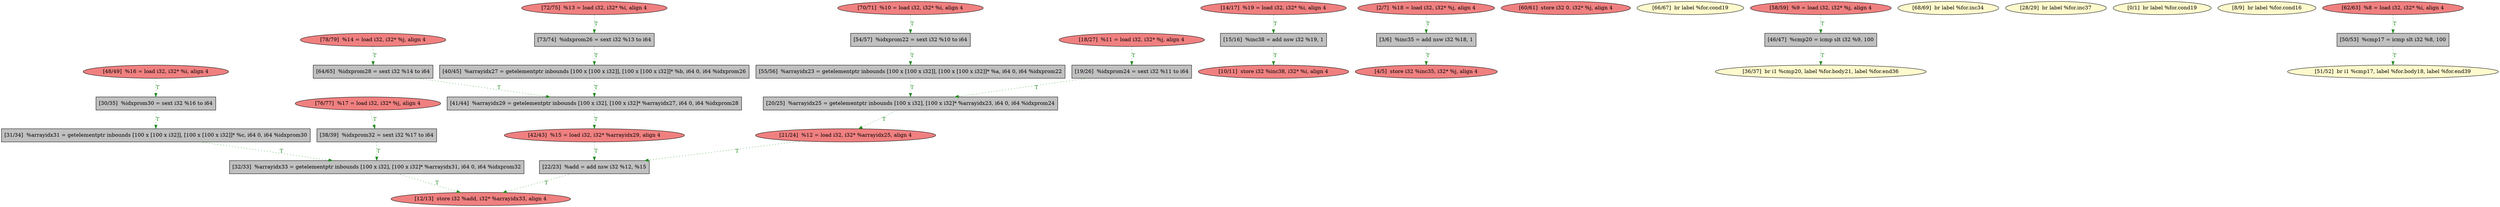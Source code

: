 
digraph G {


node898 [fillcolor=lightcoral,label="[21/24]  %12 = load i32, i32* %arrayidx25, align 4",shape=ellipse,style=filled ]
node897 [fillcolor=lightcoral,label="[70/71]  %10 = load i32, i32* %i, align 4",shape=ellipse,style=filled ]
node899 [fillcolor=grey,label="[22/23]  %add = add nsw i32 %12, %15",shape=rectangle,style=filled ]
node896 [fillcolor=lightcoral,label="[14/17]  %19 = load i32, i32* %i, align 4",shape=ellipse,style=filled ]
node874 [fillcolor=grey,label="[3/6]  %inc35 = add nsw i32 %18, 1",shape=rectangle,style=filled ]
node875 [fillcolor=lightcoral,label="[60/61]  store i32 0, i32* %j, align 4",shape=ellipse,style=filled ]
node869 [fillcolor=lightcoral,label="[42/43]  %15 = load i32, i32* %arrayidx29, align 4",shape=ellipse,style=filled ]
node865 [fillcolor=lemonchiffon,label="[66/67]  br label %for.cond19",shape=ellipse,style=filled ]
node885 [fillcolor=grey,label="[46/47]  %cmp20 = icmp slt i32 %9, 100",shape=rectangle,style=filled ]
node870 [fillcolor=grey,label="[73/74]  %idxprom26 = sext i32 %13 to i64",shape=rectangle,style=filled ]
node882 [fillcolor=lightcoral,label="[72/75]  %13 = load i32, i32* %i, align 4",shape=ellipse,style=filled ]
node887 [fillcolor=lemonchiffon,label="[68/69]  br label %for.inc34",shape=ellipse,style=filled ]
node867 [fillcolor=lightcoral,label="[48/49]  %16 = load i32, i32* %i, align 4",shape=ellipse,style=filled ]
node866 [fillcolor=grey,label="[55/56]  %arrayidx23 = getelementptr inbounds [100 x [100 x i32]], [100 x [100 x i32]]* %a, i64 0, i64 %idxprom22",shape=rectangle,style=filled ]
node884 [fillcolor=lemonchiffon,label="[28/29]  br label %for.inc37",shape=ellipse,style=filled ]
node863 [fillcolor=grey,label="[64/65]  %idxprom28 = sext i32 %14 to i64",shape=rectangle,style=filled ]
node883 [fillcolor=grey,label="[30/35]  %idxprom30 = sext i32 %16 to i64",shape=rectangle,style=filled ]
node873 [fillcolor=grey,label="[40/45]  %arrayidx27 = getelementptr inbounds [100 x [100 x i32]], [100 x [100 x i32]]* %b, i64 0, i64 %idxprom26",shape=rectangle,style=filled ]
node889 [fillcolor=grey,label="[41/44]  %arrayidx29 = getelementptr inbounds [100 x i32], [100 x i32]* %arrayidx27, i64 0, i64 %idxprom28",shape=rectangle,style=filled ]
node868 [fillcolor=lightcoral,label="[2/7]  %18 = load i32, i32* %j, align 4",shape=ellipse,style=filled ]
node872 [fillcolor=lemonchiffon,label="[0/1]  br label %for.cond19",shape=ellipse,style=filled ]
node880 [fillcolor=lightcoral,label="[78/79]  %14 = load i32, i32* %j, align 4",shape=ellipse,style=filled ]
node860 [fillcolor=lemonchiffon,label="[8/9]  br label %for.cond16",shape=ellipse,style=filled ]
node886 [fillcolor=grey,label="[20/25]  %arrayidx25 = getelementptr inbounds [100 x i32], [100 x i32]* %arrayidx23, i64 0, i64 %idxprom24",shape=rectangle,style=filled ]
node861 [fillcolor=lightcoral,label="[10/11]  store i32 %inc38, i32* %i, align 4",shape=ellipse,style=filled ]
node864 [fillcolor=lightcoral,label="[62/63]  %8 = load i32, i32* %i, align 4",shape=ellipse,style=filled ]
node876 [fillcolor=grey,label="[32/33]  %arrayidx33 = getelementptr inbounds [100 x i32], [100 x i32]* %arrayidx31, i64 0, i64 %idxprom32",shape=rectangle,style=filled ]
node877 [fillcolor=grey,label="[54/57]  %idxprom22 = sext i32 %10 to i64",shape=rectangle,style=filled ]
node878 [fillcolor=lightcoral,label="[4/5]  store i32 %inc35, i32* %j, align 4",shape=ellipse,style=filled ]
node879 [fillcolor=lightcoral,label="[58/59]  %9 = load i32, i32* %j, align 4",shape=ellipse,style=filled ]
node881 [fillcolor=grey,label="[50/53]  %cmp17 = icmp slt i32 %8, 100",shape=rectangle,style=filled ]
node894 [fillcolor=grey,label="[31/34]  %arrayidx31 = getelementptr inbounds [100 x [100 x i32]], [100 x [100 x i32]]* %c, i64 0, i64 %idxprom30",shape=rectangle,style=filled ]
node862 [fillcolor=lightcoral,label="[12/13]  store i32 %add, i32* %arrayidx33, align 4",shape=ellipse,style=filled ]
node890 [fillcolor=grey,label="[15/16]  %inc38 = add nsw i32 %19, 1",shape=rectangle,style=filled ]
node891 [fillcolor=grey,label="[19/26]  %idxprom24 = sext i32 %11 to i64",shape=rectangle,style=filled ]
node895 [fillcolor=lightcoral,label="[18/27]  %11 = load i32, i32* %j, align 4",shape=ellipse,style=filled ]
node888 [fillcolor=lemonchiffon,label="[51/52]  br i1 %cmp17, label %for.body18, label %for.end39",shape=ellipse,style=filled ]
node892 [fillcolor=grey,label="[38/39]  %idxprom32 = sext i32 %17 to i64",shape=rectangle,style=filled ]
node871 [fillcolor=lightcoral,label="[76/77]  %17 = load i32, i32* %j, align 4",shape=ellipse,style=filled ]
node893 [fillcolor=lemonchiffon,label="[36/37]  br i1 %cmp20, label %for.body21, label %for.end36",shape=ellipse,style=filled ]

node883->node894 [style=dotted,color=forestgreen,label="T",fontcolor=forestgreen ]
node882->node870 [style=dotted,color=forestgreen,label="T",fontcolor=forestgreen ]
node880->node863 [style=dotted,color=forestgreen,label="T",fontcolor=forestgreen ]
node891->node886 [style=dotted,color=forestgreen,label="T",fontcolor=forestgreen ]
node870->node873 [style=dotted,color=forestgreen,label="T",fontcolor=forestgreen ]
node897->node877 [style=dotted,color=forestgreen,label="T",fontcolor=forestgreen ]
node889->node869 [style=dotted,color=forestgreen,label="T",fontcolor=forestgreen ]
node873->node889 [style=dotted,color=forestgreen,label="T",fontcolor=forestgreen ]
node898->node899 [style=dotted,color=forestgreen,label="T",fontcolor=forestgreen ]
node890->node861 [style=dotted,color=forestgreen,label="T",fontcolor=forestgreen ]
node899->node862 [style=dotted,color=forestgreen,label="T",fontcolor=forestgreen ]
node863->node889 [style=dotted,color=forestgreen,label="T",fontcolor=forestgreen ]
node871->node892 [style=dotted,color=forestgreen,label="T",fontcolor=forestgreen ]
node894->node876 [style=dotted,color=forestgreen,label="T",fontcolor=forestgreen ]
node869->node899 [style=dotted,color=forestgreen,label="T",fontcolor=forestgreen ]
node892->node876 [style=dotted,color=forestgreen,label="T",fontcolor=forestgreen ]
node864->node881 [style=dotted,color=forestgreen,label="T",fontcolor=forestgreen ]
node874->node878 [style=dotted,color=forestgreen,label="T",fontcolor=forestgreen ]
node886->node898 [style=dotted,color=forestgreen,label="T",fontcolor=forestgreen ]
node876->node862 [style=dotted,color=forestgreen,label="T",fontcolor=forestgreen ]
node877->node866 [style=dotted,color=forestgreen,label="T",fontcolor=forestgreen ]
node895->node891 [style=dotted,color=forestgreen,label="T",fontcolor=forestgreen ]
node868->node874 [style=dotted,color=forestgreen,label="T",fontcolor=forestgreen ]
node885->node893 [style=dotted,color=forestgreen,label="T",fontcolor=forestgreen ]
node867->node883 [style=dotted,color=forestgreen,label="T",fontcolor=forestgreen ]
node896->node890 [style=dotted,color=forestgreen,label="T",fontcolor=forestgreen ]
node879->node885 [style=dotted,color=forestgreen,label="T",fontcolor=forestgreen ]
node881->node888 [style=dotted,color=forestgreen,label="T",fontcolor=forestgreen ]
node866->node886 [style=dotted,color=forestgreen,label="T",fontcolor=forestgreen ]


}
